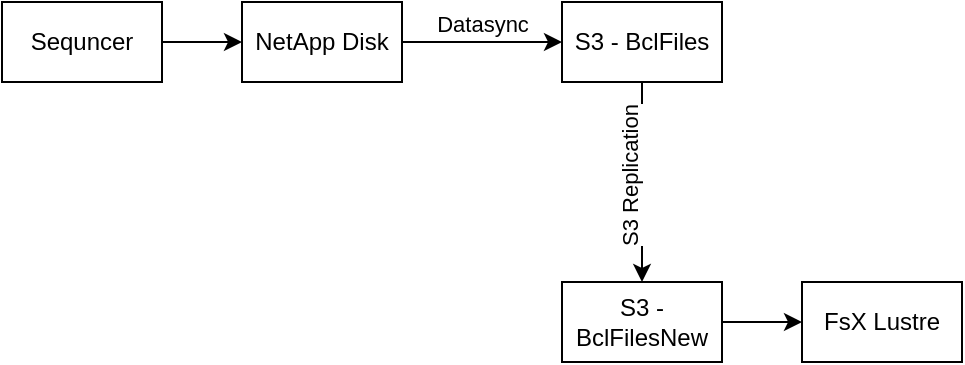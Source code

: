 <mxfile version="25.0.3">
  <diagram name="Page-1" id="ayLcJfouODL6jKT1_I2R">
    <mxGraphModel dx="794" dy="458" grid="1" gridSize="10" guides="1" tooltips="1" connect="1" arrows="1" fold="1" page="1" pageScale="1" pageWidth="850" pageHeight="1100" math="0" shadow="0">
      <root>
        <mxCell id="0" />
        <mxCell id="1" parent="0" />
        <mxCell id="HXL5w_8WE8nKLOtCgvKd-3" value="" style="edgeStyle=orthogonalEdgeStyle;rounded=0;orthogonalLoop=1;jettySize=auto;html=1;" edge="1" parent="1" source="HXL5w_8WE8nKLOtCgvKd-1" target="HXL5w_8WE8nKLOtCgvKd-2">
          <mxGeometry relative="1" as="geometry" />
        </mxCell>
        <mxCell id="HXL5w_8WE8nKLOtCgvKd-1" value="Sequncer" style="rounded=0;whiteSpace=wrap;html=1;fillColor=none;" vertex="1" parent="1">
          <mxGeometry x="40" y="240" width="80" height="40" as="geometry" />
        </mxCell>
        <mxCell id="HXL5w_8WE8nKLOtCgvKd-7" value="Datasync" style="edgeStyle=orthogonalEdgeStyle;rounded=0;orthogonalLoop=1;jettySize=auto;html=1;horizontal=1;verticalAlign=bottom;" edge="1" parent="1" source="HXL5w_8WE8nKLOtCgvKd-2" target="HXL5w_8WE8nKLOtCgvKd-6">
          <mxGeometry relative="1" as="geometry" />
        </mxCell>
        <mxCell id="HXL5w_8WE8nKLOtCgvKd-2" value="NetApp Disk" style="rounded=0;whiteSpace=wrap;html=1;fillColor=none;" vertex="1" parent="1">
          <mxGeometry x="160" y="240" width="80" height="40" as="geometry" />
        </mxCell>
        <mxCell id="HXL5w_8WE8nKLOtCgvKd-9" value="S3 Replication" style="edgeStyle=orthogonalEdgeStyle;rounded=0;orthogonalLoop=1;jettySize=auto;html=1;horizontal=0;verticalAlign=bottom;" edge="1" parent="1" source="HXL5w_8WE8nKLOtCgvKd-6" target="HXL5w_8WE8nKLOtCgvKd-8">
          <mxGeometry relative="1" as="geometry">
            <mxPoint as="offset" />
          </mxGeometry>
        </mxCell>
        <mxCell id="HXL5w_8WE8nKLOtCgvKd-6" value="S3 - BclFiles" style="rounded=0;whiteSpace=wrap;html=1;fillColor=none;" vertex="1" parent="1">
          <mxGeometry x="320" y="240" width="80" height="40" as="geometry" />
        </mxCell>
        <mxCell id="HXL5w_8WE8nKLOtCgvKd-11" value="" style="edgeStyle=orthogonalEdgeStyle;rounded=0;orthogonalLoop=1;jettySize=auto;html=1;" edge="1" parent="1" source="HXL5w_8WE8nKLOtCgvKd-8" target="HXL5w_8WE8nKLOtCgvKd-10">
          <mxGeometry relative="1" as="geometry" />
        </mxCell>
        <mxCell id="HXL5w_8WE8nKLOtCgvKd-8" value="S3 - BclFilesNew" style="rounded=0;whiteSpace=wrap;html=1;fillColor=none;" vertex="1" parent="1">
          <mxGeometry x="320" y="380" width="80" height="40" as="geometry" />
        </mxCell>
        <mxCell id="HXL5w_8WE8nKLOtCgvKd-10" value="FsX Lustre" style="rounded=0;whiteSpace=wrap;html=1;fillColor=none;" vertex="1" parent="1">
          <mxGeometry x="440" y="380" width="80" height="40" as="geometry" />
        </mxCell>
      </root>
    </mxGraphModel>
  </diagram>
</mxfile>
